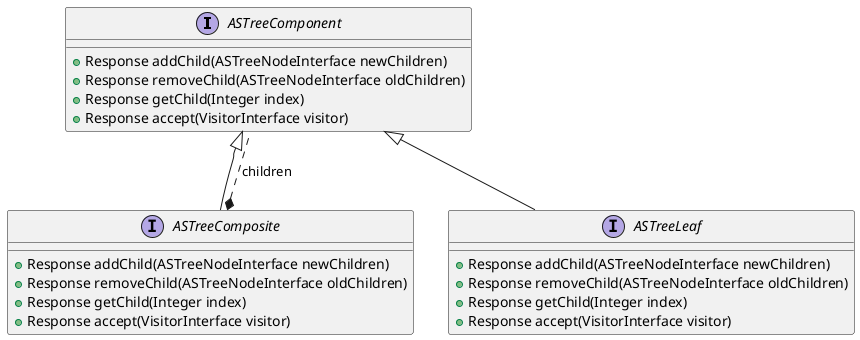 @startuml
'https://plantuml.com/class-diagram

interface ASTreeComponent{
    + Response addChild(ASTreeNodeInterface newChildren)
    + Response removeChild(ASTreeNodeInterface oldChildren)
    + Response getChild(Integer index)
    + Response accept(VisitorInterface visitor)
}
interface ASTreeComposite extends ASTreeComponent{
    + Response addChild(ASTreeNodeInterface newChildren)
    + Response removeChild(ASTreeNodeInterface oldChildren)
    + Response getChild(Integer index)
    + Response accept(VisitorInterface visitor)
}
interface ASTreeLeaf extends ASTreeComponent{
    + Response addChild(ASTreeNodeInterface newChildren)
    + Response removeChild(ASTreeNodeInterface oldChildren)
    + Response getChild(Integer index)
    + Response accept(VisitorInterface visitor)
}

ASTreeComposite *.. ASTreeComponent: children

@enduml